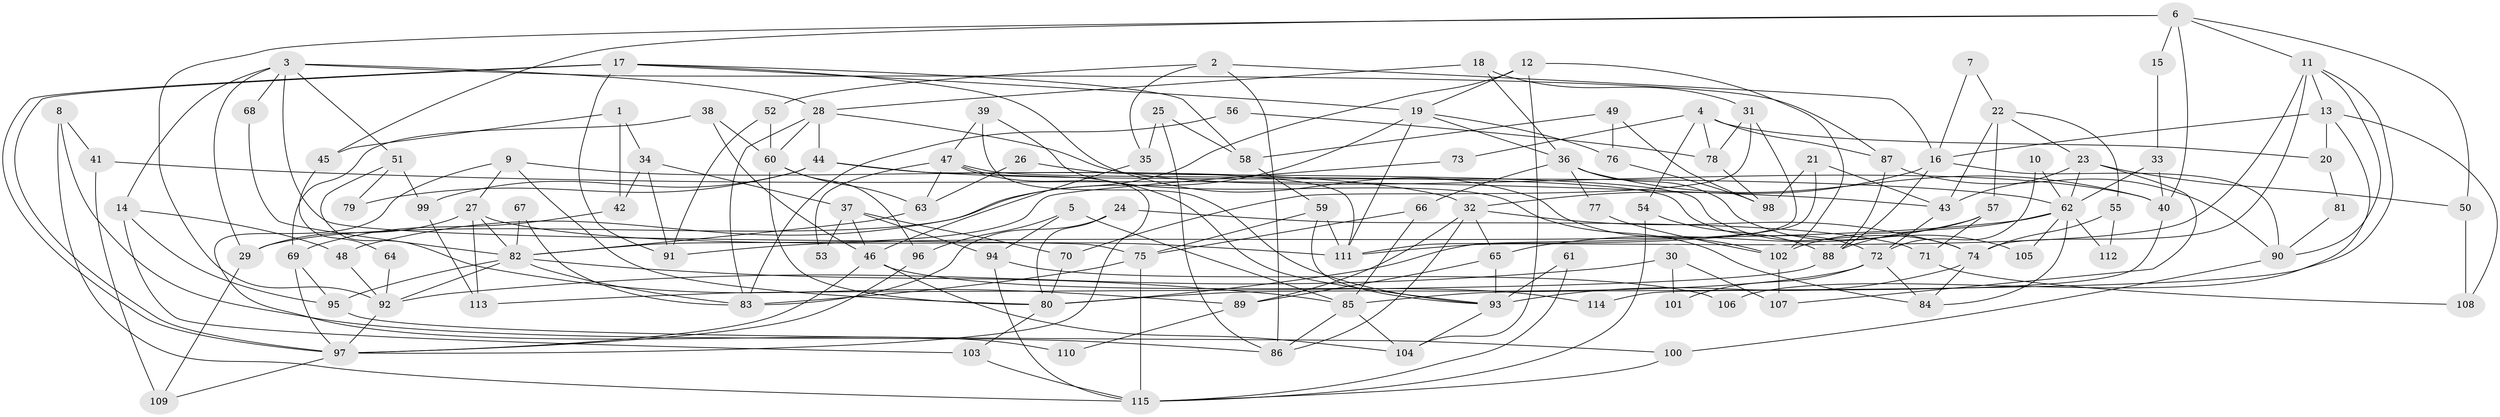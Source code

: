 // coarse degree distribution, {13: 0.024390243902439025, 9: 0.036585365853658534, 5: 0.2073170731707317, 6: 0.10975609756097561, 4: 0.17073170731707318, 2: 0.14634146341463414, 14: 0.012195121951219513, 3: 0.24390243902439024, 8: 0.012195121951219513, 12: 0.012195121951219513, 1: 0.012195121951219513, 7: 0.012195121951219513}
// Generated by graph-tools (version 1.1) at 2025/50/03/04/25 22:50:48]
// undirected, 115 vertices, 230 edges
graph export_dot {
  node [color=gray90,style=filled];
  1;
  2;
  3;
  4;
  5;
  6;
  7;
  8;
  9;
  10;
  11;
  12;
  13;
  14;
  15;
  16;
  17;
  18;
  19;
  20;
  21;
  22;
  23;
  24;
  25;
  26;
  27;
  28;
  29;
  30;
  31;
  32;
  33;
  34;
  35;
  36;
  37;
  38;
  39;
  40;
  41;
  42;
  43;
  44;
  45;
  46;
  47;
  48;
  49;
  50;
  51;
  52;
  53;
  54;
  55;
  56;
  57;
  58;
  59;
  60;
  61;
  62;
  63;
  64;
  65;
  66;
  67;
  68;
  69;
  70;
  71;
  72;
  73;
  74;
  75;
  76;
  77;
  78;
  79;
  80;
  81;
  82;
  83;
  84;
  85;
  86;
  87;
  88;
  89;
  90;
  91;
  92;
  93;
  94;
  95;
  96;
  97;
  98;
  99;
  100;
  101;
  102;
  103;
  104;
  105;
  106;
  107;
  108;
  109;
  110;
  111;
  112;
  113;
  114;
  115;
  1 -- 34;
  1 -- 42;
  1 -- 45;
  2 -- 86;
  2 -- 16;
  2 -- 35;
  2 -- 52;
  3 -- 75;
  3 -- 28;
  3 -- 14;
  3 -- 29;
  3 -- 51;
  3 -- 68;
  3 -- 87;
  4 -- 78;
  4 -- 54;
  4 -- 20;
  4 -- 73;
  4 -- 87;
  5 -- 96;
  5 -- 85;
  5 -- 94;
  6 -- 11;
  6 -- 92;
  6 -- 15;
  6 -- 40;
  6 -- 45;
  6 -- 50;
  7 -- 22;
  7 -- 16;
  8 -- 115;
  8 -- 41;
  8 -- 86;
  9 -- 80;
  9 -- 27;
  9 -- 32;
  9 -- 110;
  10 -- 72;
  10 -- 62;
  11 -- 74;
  11 -- 85;
  11 -- 13;
  11 -- 90;
  11 -- 111;
  12 -- 48;
  12 -- 102;
  12 -- 19;
  12 -- 104;
  13 -- 16;
  13 -- 20;
  13 -- 106;
  13 -- 108;
  14 -- 103;
  14 -- 48;
  14 -- 95;
  15 -- 33;
  16 -- 88;
  16 -- 90;
  16 -- 32;
  17 -- 19;
  17 -- 97;
  17 -- 97;
  17 -- 58;
  17 -- 91;
  17 -- 102;
  18 -- 28;
  18 -- 36;
  18 -- 31;
  19 -- 111;
  19 -- 29;
  19 -- 36;
  19 -- 76;
  20 -- 81;
  21 -- 43;
  21 -- 80;
  21 -- 98;
  22 -- 23;
  22 -- 57;
  22 -- 43;
  22 -- 55;
  23 -- 62;
  23 -- 43;
  23 -- 50;
  23 -- 107;
  24 -- 80;
  24 -- 83;
  24 -- 71;
  25 -- 86;
  25 -- 35;
  25 -- 58;
  26 -- 74;
  26 -- 63;
  27 -- 111;
  27 -- 29;
  27 -- 82;
  27 -- 113;
  28 -- 60;
  28 -- 44;
  28 -- 40;
  28 -- 83;
  29 -- 109;
  30 -- 92;
  30 -- 107;
  30 -- 101;
  31 -- 111;
  31 -- 70;
  31 -- 78;
  32 -- 65;
  32 -- 74;
  32 -- 86;
  32 -- 89;
  33 -- 62;
  33 -- 40;
  34 -- 91;
  34 -- 37;
  34 -- 42;
  35 -- 46;
  36 -- 40;
  36 -- 66;
  36 -- 77;
  36 -- 105;
  37 -- 46;
  37 -- 94;
  37 -- 53;
  37 -- 70;
  38 -- 60;
  38 -- 46;
  38 -- 69;
  39 -- 47;
  39 -- 93;
  39 -- 84;
  40 -- 114;
  41 -- 109;
  41 -- 43;
  42 -- 69;
  43 -- 72;
  44 -- 62;
  44 -- 99;
  44 -- 79;
  44 -- 111;
  45 -- 64;
  46 -- 97;
  46 -- 104;
  46 -- 114;
  47 -- 93;
  47 -- 97;
  47 -- 53;
  47 -- 63;
  47 -- 72;
  48 -- 92;
  49 -- 98;
  49 -- 58;
  49 -- 76;
  50 -- 108;
  51 -- 89;
  51 -- 79;
  51 -- 99;
  52 -- 60;
  52 -- 91;
  54 -- 115;
  54 -- 88;
  55 -- 74;
  55 -- 112;
  56 -- 78;
  56 -- 83;
  57 -- 71;
  57 -- 65;
  57 -- 102;
  58 -- 59;
  59 -- 111;
  59 -- 75;
  59 -- 93;
  60 -- 63;
  60 -- 80;
  60 -- 96;
  61 -- 93;
  61 -- 115;
  62 -- 91;
  62 -- 84;
  62 -- 88;
  62 -- 105;
  62 -- 112;
  63 -- 82;
  64 -- 92;
  65 -- 93;
  65 -- 89;
  66 -- 85;
  66 -- 75;
  67 -- 82;
  67 -- 83;
  68 -- 82;
  69 -- 95;
  69 -- 97;
  70 -- 80;
  71 -- 108;
  72 -- 84;
  72 -- 80;
  72 -- 101;
  73 -- 82;
  74 -- 93;
  74 -- 84;
  75 -- 83;
  75 -- 115;
  76 -- 98;
  77 -- 102;
  78 -- 98;
  80 -- 103;
  81 -- 90;
  82 -- 83;
  82 -- 85;
  82 -- 92;
  82 -- 95;
  85 -- 86;
  85 -- 104;
  87 -- 88;
  87 -- 90;
  88 -- 113;
  89 -- 110;
  90 -- 100;
  92 -- 97;
  93 -- 104;
  94 -- 115;
  94 -- 106;
  95 -- 100;
  96 -- 97;
  97 -- 109;
  99 -- 113;
  100 -- 115;
  102 -- 107;
  103 -- 115;
}
